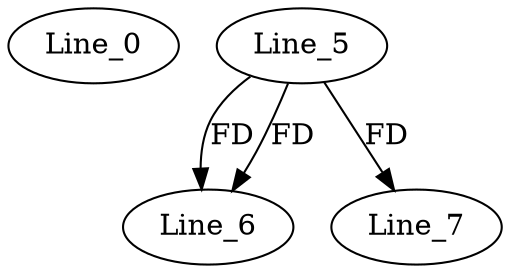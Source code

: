 digraph G {
  Line_0;
  Line_5;
  Line_6;
  Line_6;
  Line_7;
  Line_5 -> Line_6 [ label="FD" ];
  Line_5 -> Line_6 [ label="FD" ];
  Line_5 -> Line_7 [ label="FD" ];
}
